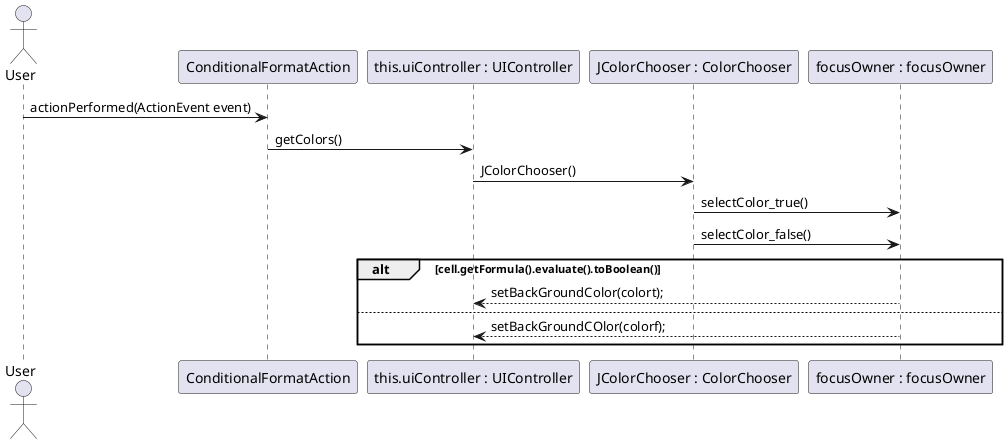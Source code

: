 @startuml doc-files/cell_conditional_format.png
  actor User
  participant ConditionalFormatAction as CFA
  participant "this.uiController : UIController" as UIC
  participant "JColorChooser : ColorChooser" as CCH
  participant "focusOwner : focusOwner" as fo

    User -> CFA : actionPerformed(ActionEvent event)
    CFA -> UIC : getColors()
    UIC -> CCH :JColorChooser()
    CCH -> fo : selectColor_true()
    CCH -> fo : selectColor_false()
    alt cell.getFormula().evaluate().toBoolean()
        fo --> UIC : setBackGroundColor(colort);
        else
        fo --> UIC : setBackGroundCOlor(colorf);
 end
@enduml
